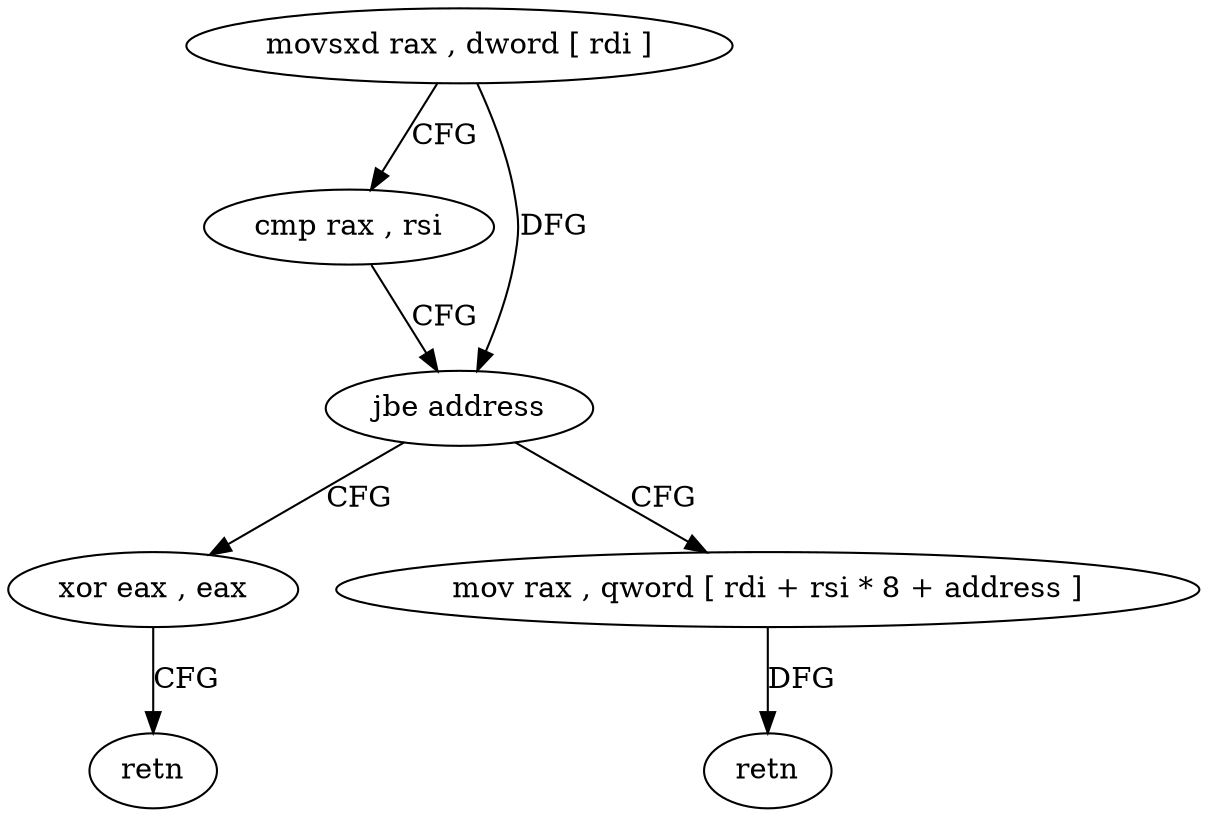 digraph "func" {
"137760" [label = "movsxd rax , dword [ rdi ]" ]
"137763" [label = "cmp rax , rsi" ]
"137766" [label = "jbe address" ]
"137774" [label = "xor eax , eax" ]
"137768" [label = "mov rax , qword [ rdi + rsi * 8 + address ]" ]
"137776" [label = "retn" ]
"137773" [label = "retn" ]
"137760" -> "137763" [ label = "CFG" ]
"137760" -> "137766" [ label = "DFG" ]
"137763" -> "137766" [ label = "CFG" ]
"137766" -> "137774" [ label = "CFG" ]
"137766" -> "137768" [ label = "CFG" ]
"137774" -> "137776" [ label = "CFG" ]
"137768" -> "137773" [ label = "DFG" ]
}
